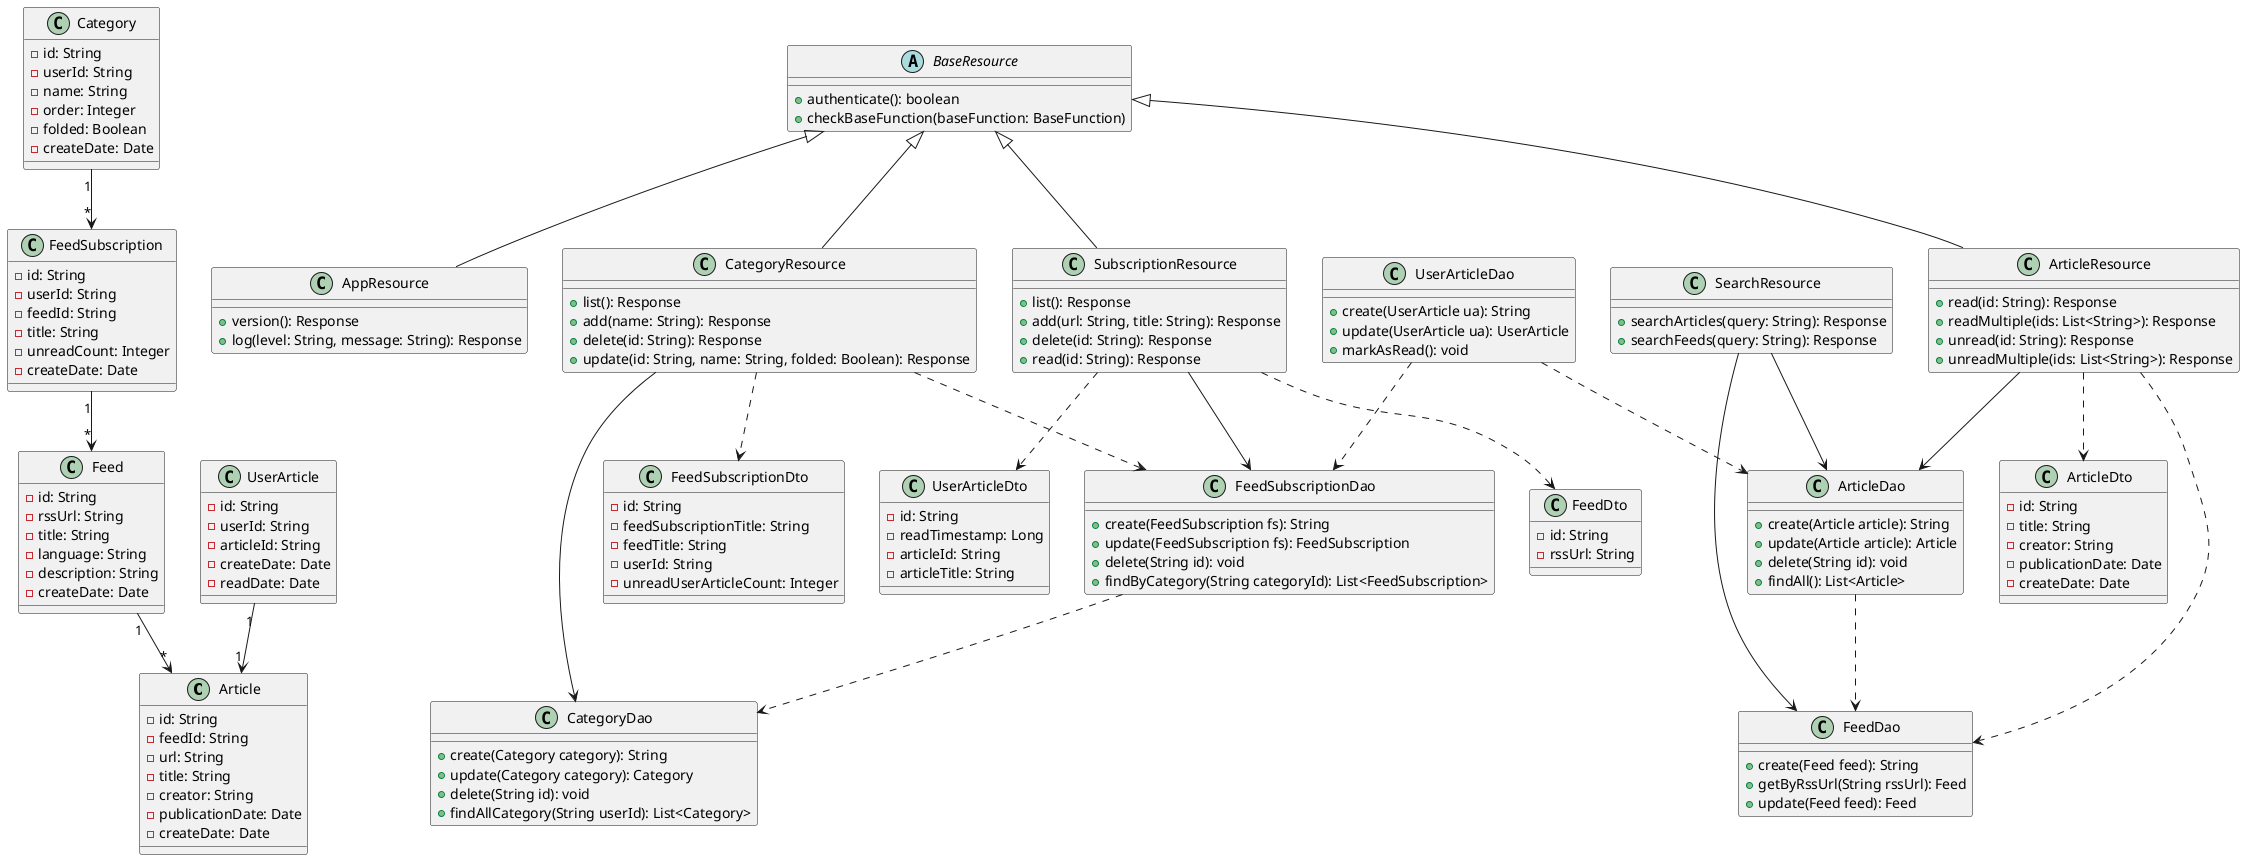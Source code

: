 @startuml

' Core Entities
class Article {
    - id: String
    - feedId: String
    - url: String
    - title: String
    - creator: String
    - publicationDate: Date
    - createDate: Date
}

class FeedSubscription {
    - id: String
    - userId: String
    - feedId: String
    - title: String
    - unreadCount: Integer
    - createDate: Date
}

class Feed {
    - id: String
    - rssUrl: String
    - title: String
    - language: String
    - description: String
    - createDate: Date
}

class Category {
    - id: String
    - userId: String
    - name: String
    - order: Integer
    - folded: Boolean
    - createDate: Date
}

class UserArticle {
    - id: String
    - userId: String
    - articleId: String
    - createDate: Date
    - readDate: Date
}

' Relationships between Entities
FeedSubscription "1" --> "*" Feed
Feed "1" --> "*" Article
UserArticle "1" --> "1" Article
Category "1" --> "*" FeedSubscription

' DTO Classes
class ArticleDto {
    - id: String
    - title: String
    - creator: String
    - publicationDate: Date
    - createDate: Date
}

class FeedSubscriptionDto {
    - id: String
    - feedSubscriptionTitle: String
    - feedTitle: String
    - userId: String
    - unreadUserArticleCount: Integer
}

class FeedDto {
    - id: String
    - rssUrl: String
}

class UserArticleDto {
    - id: String
    - readTimestamp: Long
    - articleId: String
    - articleTitle: String
}

' Resource Classes
abstract class BaseResource {
    + authenticate(): boolean
    + checkBaseFunction(baseFunction: BaseFunction)
}

class CategoryResource {
    + list(): Response
    + add(name: String): Response
    + delete(id: String): Response
    + update(id: String, name: String, folded: Boolean): Response
}

class ArticleResource {
    + read(id: String): Response
    + readMultiple(ids: List<String>): Response
    + unread(id: String): Response
    + unreadMultiple(ids: List<String>): Response
}

class SubscriptionResource {
    + list(): Response
    + add(url: String, title: String): Response
    + delete(id: String): Response
    + read(id: String): Response
}

class SearchResource {
    + searchArticles(query: String): Response
    + searchFeeds(query: String): Response
}

class AppResource {
    + version(): Response
    + log(level: String, message: String): Response
}

' DAO Classes
class UserArticleDao {
    + create(UserArticle ua): String
    + update(UserArticle ua): UserArticle
    + markAsRead(): void
}

class FeedSubscriptionDao {
    + create(FeedSubscription fs): String
    + update(FeedSubscription fs): FeedSubscription
    + delete(String id): void
    + findByCategory(String categoryId): List<FeedSubscription>
}

class ArticleDao {
    + create(Article article): String
    + update(Article article): Article
    + delete(String id): void
    + findAll(): List<Article>
}

class FeedDao {
    + create(Feed feed): String
    + getByRssUrl(String rssUrl): Feed
    + update(Feed feed): Feed
}

class CategoryDao {
    + create(Category category): String
    + update(Category category): Category
    + delete(String id): void
    + findAllCategory(String userId): List<Category>
}

' Relationships between Resources and DAOs
CategoryResource --> CategoryDao
ArticleResource --> ArticleDao
SubscriptionResource --> FeedSubscriptionDao
SearchResource --> ArticleDao
SearchResource --> FeedDao

' Inheritance Relationships
BaseResource <|-- CategoryResource
BaseResource <|-- ArticleResource
BaseResource <|-- SubscriptionResource
BaseResource <|-- AppResource

' Relationships and Dependencies (Dotted lines)
CategoryResource ..> FeedSubscriptionDao 
ArticleResource ..> FeedDao
SubscriptionResource ..> UserArticleDto 
ArticleDao ..> FeedDao 
FeedSubscriptionDao ..> CategoryDao 

' Add more dependencies to reflect interactions
ArticleResource ..> ArticleDto 
SubscriptionResource ..> FeedDto 
CategoryResource ..> FeedSubscriptionDto 
UserArticleDao ..> ArticleDao
UserArticleDao ..> FeedSubscriptionDao

@enduml


